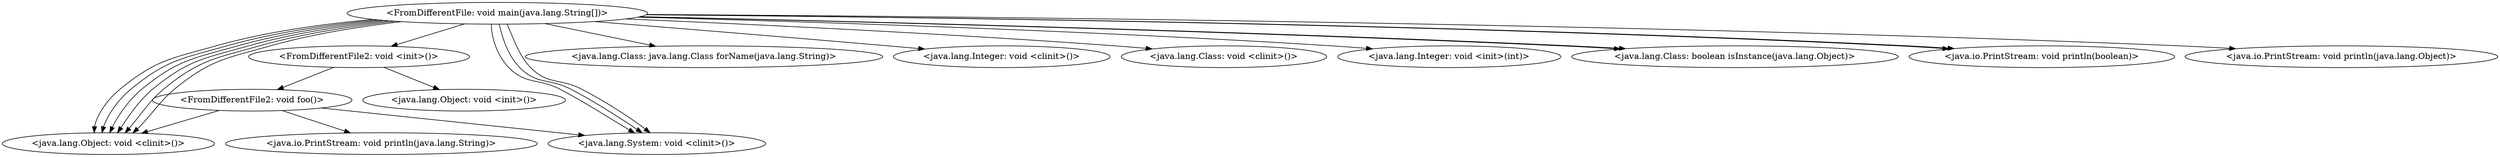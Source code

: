 digraph "call-graph" {
    "<FromDifferentFile: void main(java.lang.String[])>"
    "<java.lang.Object: void <clinit>()>"
    "<FromDifferentFile: void main(java.lang.String[])>"->"<java.lang.Object: void <clinit>()>";
    "<java.lang.Class: java.lang.Class forName(java.lang.String)>"
    "<FromDifferentFile: void main(java.lang.String[])>"->"<java.lang.Class: java.lang.Class forName(java.lang.String)>";
    "<FromDifferentFile: void main(java.lang.String[])>"->"<java.lang.Object: void <clinit>()>";
    "<java.lang.System: void <clinit>()>"
    "<FromDifferentFile: void main(java.lang.String[])>"->"<java.lang.System: void <clinit>()>";
    "<FromDifferentFile: void main(java.lang.String[])>"->"<java.lang.Object: void <clinit>()>";
    "<FromDifferentFile: void main(java.lang.String[])>"->"<java.lang.System: void <clinit>()>";
    "<FromDifferentFile: void main(java.lang.String[])>"->"<java.lang.Object: void <clinit>()>";
    "<FromDifferentFile: void main(java.lang.String[])>"->"<java.lang.Object: void <clinit>()>";
    "<FromDifferentFile: void main(java.lang.String[])>"->"<java.lang.System: void <clinit>()>";
    "<FromDifferentFile: void main(java.lang.String[])>"->"<java.lang.Object: void <clinit>()>";
    "<java.lang.Integer: void <clinit>()>"
    "<FromDifferentFile: void main(java.lang.String[])>"->"<java.lang.Integer: void <clinit>()>";
    "<java.lang.Class: void <clinit>()>"
    "<FromDifferentFile: void main(java.lang.String[])>"->"<java.lang.Class: void <clinit>()>";
    "<java.lang.Integer: void <init>(int)>"
    "<FromDifferentFile: void main(java.lang.String[])>"->"<java.lang.Integer: void <init>(int)>";
    "<java.lang.Class: boolean isInstance(java.lang.Object)>"
    "<FromDifferentFile: void main(java.lang.String[])>"->"<java.lang.Class: boolean isInstance(java.lang.Object)>";
    "<FromDifferentFile: void main(java.lang.String[])>"->"<java.lang.Class: boolean isInstance(java.lang.Object)>";
    "<java.io.PrintStream: void println(boolean)>"
    "<FromDifferentFile: void main(java.lang.String[])>"->"<java.io.PrintStream: void println(boolean)>";
    "<FromDifferentFile2: void <init>()>"
    "<FromDifferentFile: void main(java.lang.String[])>"->"<FromDifferentFile2: void <init>()>";
    "<FromDifferentFile: void main(java.lang.String[])>"->"<java.io.PrintStream: void println(boolean)>";
    "<java.io.PrintStream: void println(java.lang.Object)>"
    "<FromDifferentFile: void main(java.lang.String[])>"->"<java.io.PrintStream: void println(java.lang.Object)>";
    "<java.lang.Object: void <init>()>"
    "<FromDifferentFile2: void <init>()>"->"<java.lang.Object: void <init>()>";
    "<FromDifferentFile2: void foo()>"
    "<FromDifferentFile2: void <init>()>"->"<FromDifferentFile2: void foo()>";
    "<FromDifferentFile2: void foo()>"->"<java.lang.System: void <clinit>()>";
    "<FromDifferentFile2: void foo()>"->"<java.lang.Object: void <clinit>()>";
    "<java.io.PrintStream: void println(java.lang.String)>"
    "<FromDifferentFile2: void foo()>"->"<java.io.PrintStream: void println(java.lang.String)>";
}
